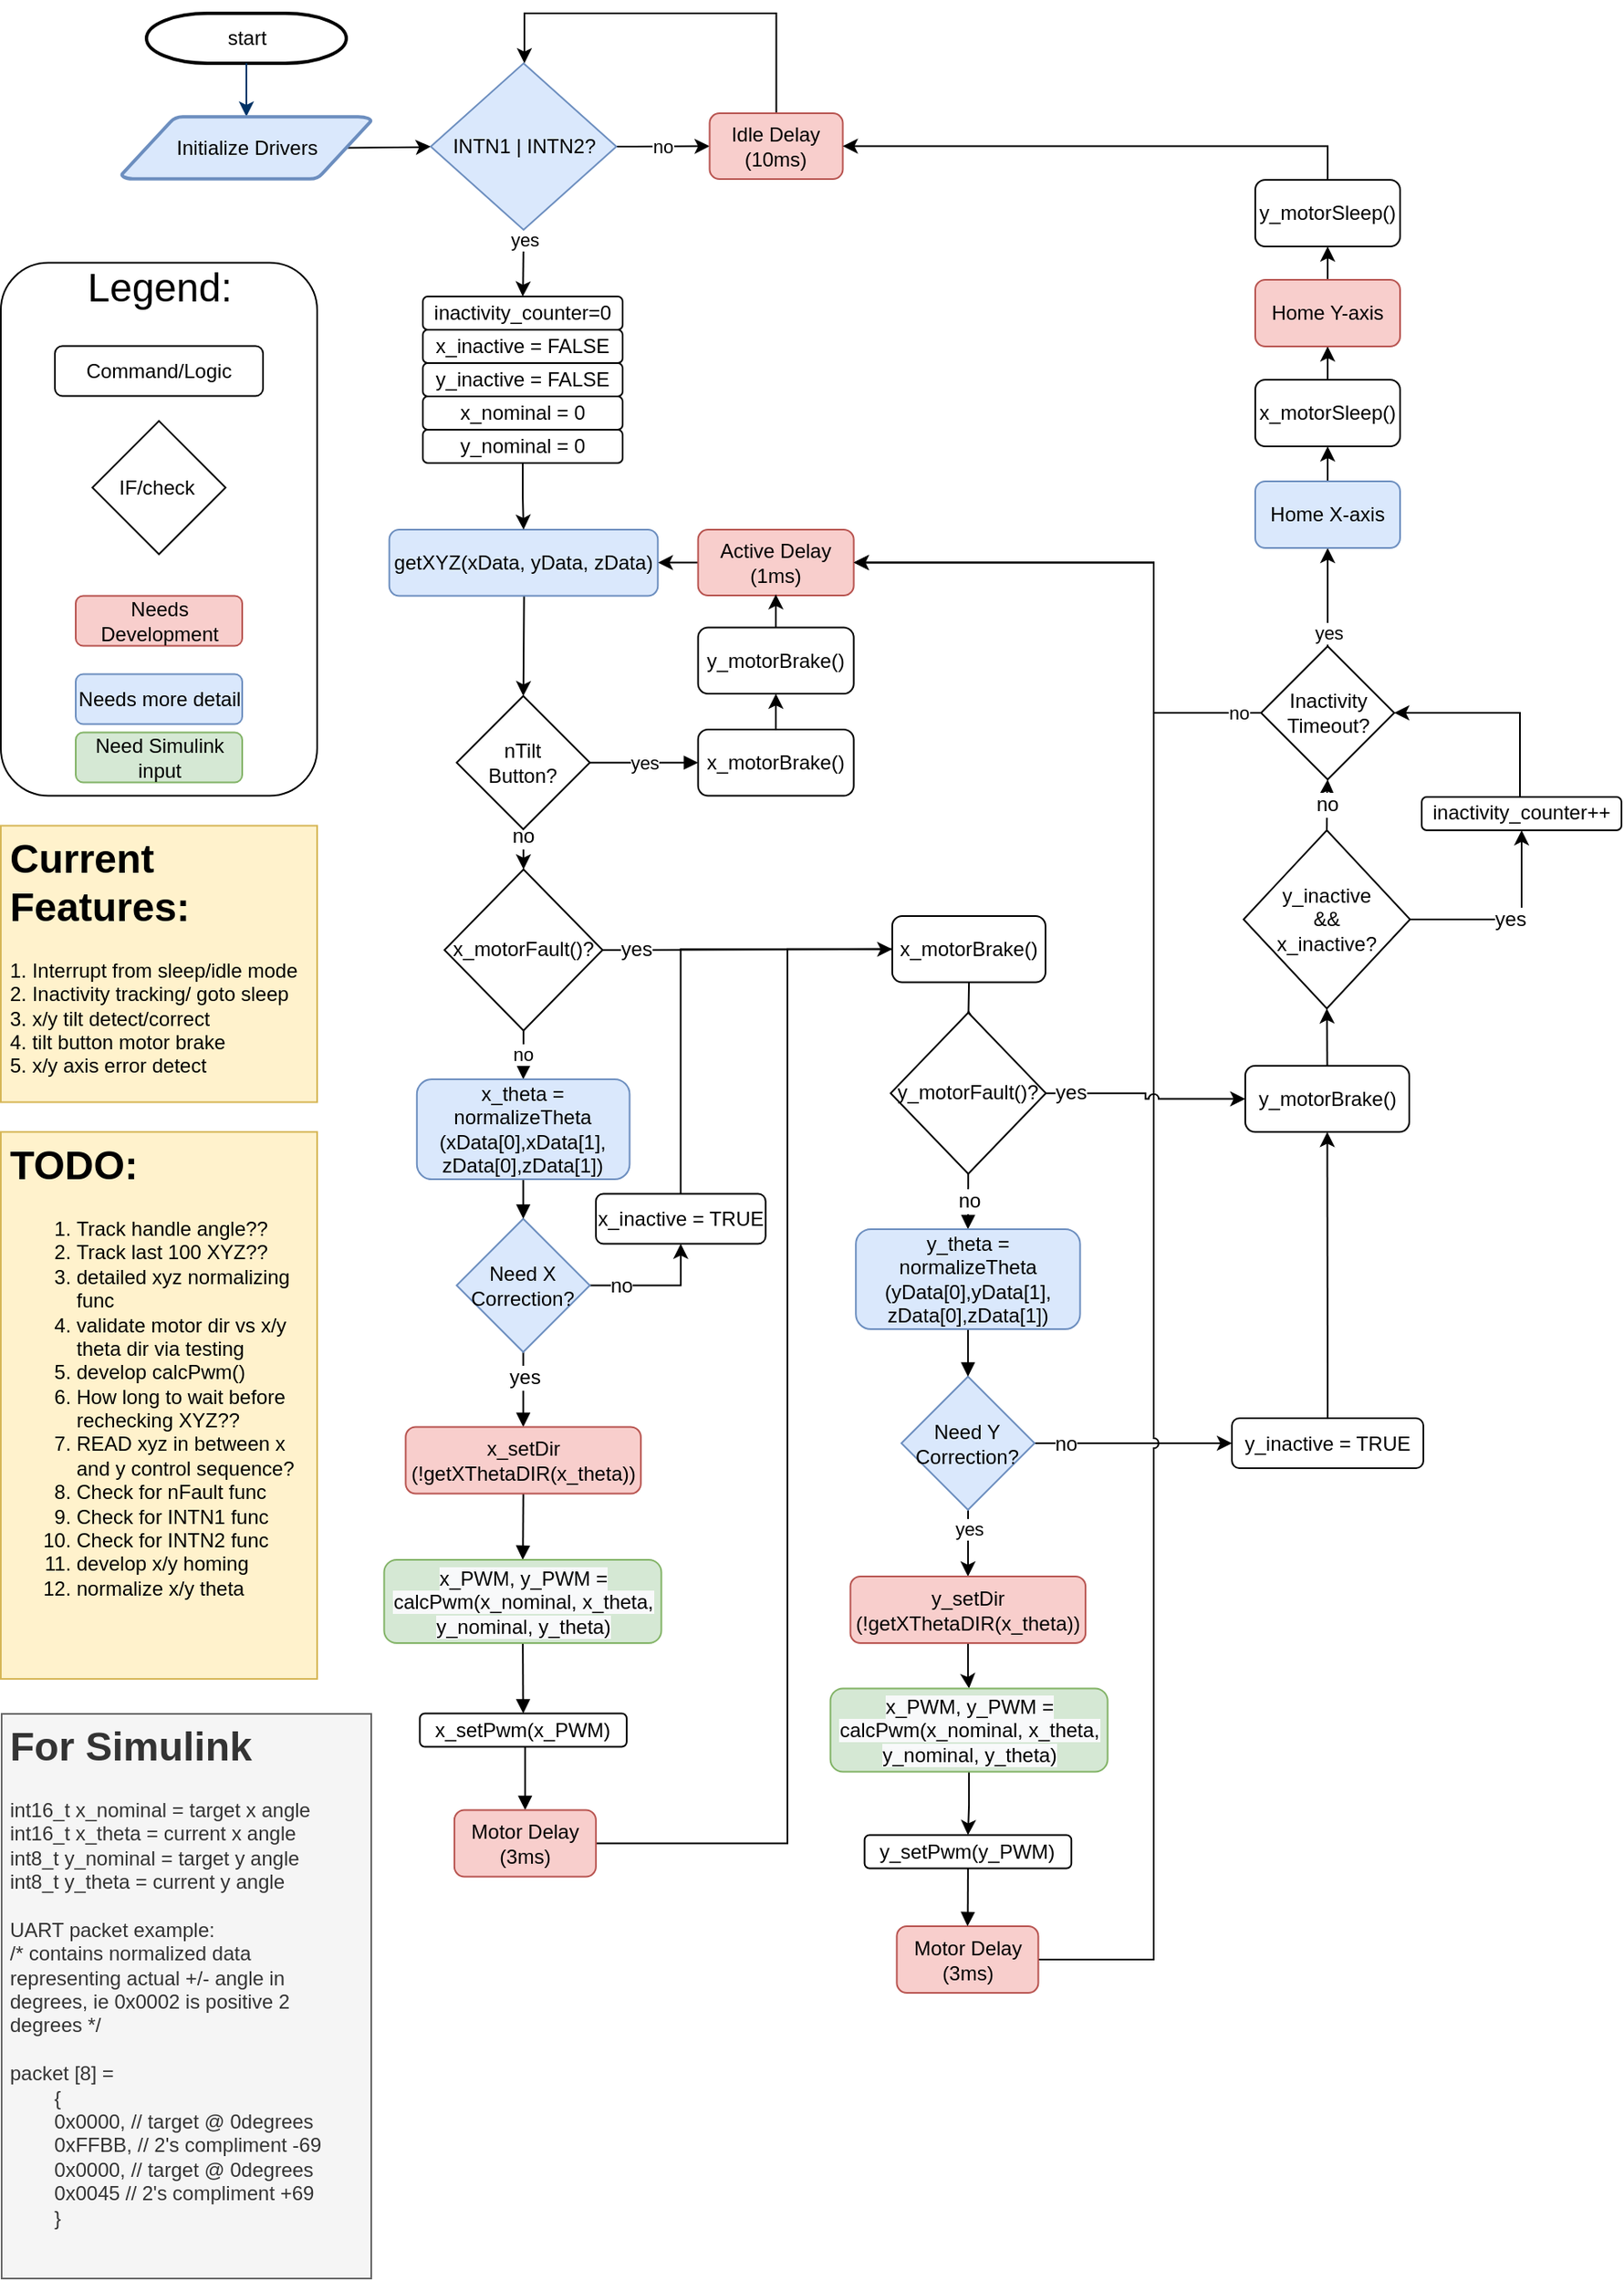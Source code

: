 <mxfile version="20.2.3" type="device"><diagram id="6a731a19-8d31-9384-78a2-239565b7b9f0" name="Page-1"><mxGraphModel dx="992" dy="683" grid="1" gridSize="10" guides="1" tooltips="1" connect="1" arrows="1" fold="1" page="1" pageScale="1" pageWidth="1169" pageHeight="827" background="none" math="0" shadow="0"><root><mxCell id="0"/><mxCell id="1" parent="0"/><mxCell id="6xx32e4W89tOnhxUxuoX-129" value="" style="rounded=1;whiteSpace=wrap;html=1;strokeColor=default;" parent="1" vertex="1"><mxGeometry x="7.5" y="189.75" width="190" height="320" as="geometry"/></mxCell><mxCell id="2" value="start" style="shape=mxgraph.flowchart.terminator;strokeWidth=2;gradientColor=none;gradientDirection=north;fontStyle=0;html=1;" parent="1" vertex="1"><mxGeometry x="95" y="40" width="120" height="30" as="geometry"/></mxCell><mxCell id="6xx32e4W89tOnhxUxuoX-76" style="edgeStyle=orthogonalEdgeStyle;rounded=0;orthogonalLoop=0;jettySize=auto;html=1;entryX=0.5;entryY=0;entryDx=0;entryDy=0;exitX=0.48;exitY=0.981;exitDx=0;exitDy=0;exitPerimeter=0;noJump=0;jumpStyle=arc;" parent="1" source="6xx32e4W89tOnhxUxuoX-126" target="QE-McNRsje7gDKo0mKo5-7" edge="1"><mxGeometry relative="1" as="geometry"><mxPoint x="319.767" y="389.75" as="sourcePoint"/><Array as="points"><mxPoint x="321.82" y="388.75"/><mxPoint x="321.82" y="419.75"/></Array></mxGeometry></mxCell><mxCell id="7" style="fontStyle=1;strokeColor=#003366;strokeWidth=1;html=1;entryX=0.5;entryY=0;entryDx=0;entryDy=0;entryPerimeter=0;noJump=0;orthogonalLoop=0;jumpStyle=arc;" parent="1" source="2" target="6xx32e4W89tOnhxUxuoX-58" edge="1"><mxGeometry relative="1" as="geometry"/></mxCell><mxCell id="6xx32e4W89tOnhxUxuoX-59" style="edgeStyle=orthogonalEdgeStyle;rounded=0;orthogonalLoop=0;jettySize=auto;html=1;entryX=0;entryY=0.5;entryDx=0;entryDy=0;exitX=0.905;exitY=0.5;exitDx=0;exitDy=0;exitPerimeter=0;noJump=0;jumpStyle=arc;" parent="1" source="6xx32e4W89tOnhxUxuoX-58" target="6xx32e4W89tOnhxUxuoX-61" edge="1"><mxGeometry relative="1" as="geometry"><mxPoint x="260" y="130" as="targetPoint"/></mxGeometry></mxCell><mxCell id="6xx32e4W89tOnhxUxuoX-58" value="Initialize Drivers" style="shape=mxgraph.flowchart.data;strokeWidth=2;gradientDirection=north;fontStyle=0;html=1;fillColor=#dae8fc;strokeColor=#6c8ebf;" parent="1" vertex="1"><mxGeometry x="80" y="102" width="150" height="37.5" as="geometry"/></mxCell><mxCell id="6xx32e4W89tOnhxUxuoX-70" value="yes" style="edgeStyle=orthogonalEdgeStyle;rounded=0;orthogonalLoop=0;jettySize=auto;html=1;noJump=0;jumpStyle=arc;" parent="1" source="6xx32e4W89tOnhxUxuoX-61" target="6xx32e4W89tOnhxUxuoX-117" edge="1"><mxGeometry x="-0.669" relative="1" as="geometry"><mxPoint as="offset"/></mxGeometry></mxCell><mxCell id="6xx32e4W89tOnhxUxuoX-106" value="no" style="edgeStyle=orthogonalEdgeStyle;rounded=0;orthogonalLoop=0;jettySize=auto;html=1;entryX=0;entryY=0.5;entryDx=0;entryDy=0;noJump=0;jumpStyle=arc;" parent="1" source="6xx32e4W89tOnhxUxuoX-61" target="6xx32e4W89tOnhxUxuoX-105" edge="1"><mxGeometry relative="1" as="geometry"/></mxCell><mxCell id="6xx32e4W89tOnhxUxuoX-61" value="&lt;font style=&quot;font-size: 12px;&quot;&gt;INTN1 | INTN2?&lt;/font&gt;" style="rhombus;whiteSpace=wrap;html=1;fillColor=#dae8fc;strokeColor=#6c8ebf;" parent="1" vertex="1"><mxGeometry x="265.75" y="70" width="111.5" height="100" as="geometry"/></mxCell><mxCell id="6xx32e4W89tOnhxUxuoX-72" style="edgeStyle=orthogonalEdgeStyle;rounded=0;orthogonalLoop=0;jettySize=auto;html=1;entryX=1;entryY=0.5;entryDx=0;entryDy=0;exitX=0;exitY=0.5;exitDx=0;exitDy=0;noJump=0;jumpStyle=arc;" parent="1" source="6xx32e4W89tOnhxUxuoX-81" target="6xx32e4W89tOnhxUxuoX-126" edge="1"><mxGeometry relative="1" as="geometry"><mxPoint x="442.97" y="370.25" as="sourcePoint"/><mxPoint x="387.05" y="370.25" as="targetPoint"/></mxGeometry></mxCell><mxCell id="6xx32e4W89tOnhxUxuoX-81" value="&lt;span style=&quot;&quot;&gt;Active Delay (1ms)&lt;/span&gt;" style="rounded=1;whiteSpace=wrap;html=1;fillColor=#f8cecc;strokeColor=#b85450;" parent="1" vertex="1"><mxGeometry x="426.32" y="350" width="93.5" height="39.5" as="geometry"/></mxCell><mxCell id="QE-McNRsje7gDKo0mKo5-95" style="edgeStyle=orthogonalEdgeStyle;rounded=0;jumpStyle=arc;orthogonalLoop=1;jettySize=auto;html=1;entryX=0.501;entryY=-0.017;entryDx=0;entryDy=0;entryPerimeter=0;fontSize=12;endArrow=classic;endFill=1;" parent="1" source="6xx32e4W89tOnhxUxuoX-82" target="QE-McNRsje7gDKo0mKo5-20" edge="1"><mxGeometry relative="1" as="geometry"/></mxCell><mxCell id="6xx32e4W89tOnhxUxuoX-82" value="x_motorBrake()" style="rounded=1;whiteSpace=wrap;html=1;" parent="1" vertex="1"><mxGeometry x="542.95" y="582" width="92.05" height="39.75" as="geometry"/></mxCell><mxCell id="6xx32e4W89tOnhxUxuoX-110" value="yes" style="edgeStyle=orthogonalEdgeStyle;rounded=0;orthogonalLoop=0;jettySize=auto;html=1;entryX=0.5;entryY=0;entryDx=0;entryDy=0;noJump=0;jumpStyle=arc;" parent="1" source="6xx32e4W89tOnhxUxuoX-84" target="QE-McNRsje7gDKo0mKo5-53" edge="1"><mxGeometry x="-0.424" relative="1" as="geometry"><mxPoint as="offset"/></mxGeometry></mxCell><mxCell id="QE-McNRsje7gDKo0mKo5-81" value="no" style="edgeStyle=orthogonalEdgeStyle;rounded=0;jumpStyle=arc;orthogonalLoop=1;jettySize=auto;html=1;entryX=0;entryY=0.5;entryDx=0;entryDy=0;fontSize=12;endArrow=classic;endFill=1;" parent="1" source="6xx32e4W89tOnhxUxuoX-84" target="QE-McNRsje7gDKo0mKo5-70" edge="1"><mxGeometry x="-0.685" relative="1" as="geometry"><mxPoint as="offset"/></mxGeometry></mxCell><mxCell id="6xx32e4W89tOnhxUxuoX-84" value="Need Y Correction?" style="rhombus;whiteSpace=wrap;html=1;fillColor=#dae8fc;strokeColor=#6c8ebf;" parent="1" vertex="1"><mxGeometry x="548.45" y="858.5" width="80" height="80" as="geometry"/></mxCell><mxCell id="QE-McNRsje7gDKo0mKo5-32" style="edgeStyle=orthogonalEdgeStyle;rounded=0;jumpStyle=arc;orthogonalLoop=1;jettySize=auto;html=1;entryX=0.5;entryY=0;entryDx=0;entryDy=0;fontSize=12;endArrow=block;endFill=1;" parent="1" source="6xx32e4W89tOnhxUxuoX-88" target="QE-McNRsje7gDKo0mKo5-30" edge="1"><mxGeometry relative="1" as="geometry"><Array as="points"><mxPoint x="322.82" y="1108.75"/></Array></mxGeometry></mxCell><mxCell id="6xx32e4W89tOnhxUxuoX-88" value="x_setPwm(x_PWM)" style="rounded=1;whiteSpace=wrap;html=1;" parent="1" vertex="1"><mxGeometry x="259.19" y="1060.75" width="124.25" height="20" as="geometry"/></mxCell><mxCell id="QE-McNRsje7gDKo0mKo5-87" style="edgeStyle=orthogonalEdgeStyle;rounded=0;jumpStyle=arc;orthogonalLoop=1;jettySize=auto;html=1;entryX=0.5;entryY=1;entryDx=0;entryDy=0;fontSize=12;endArrow=classic;endFill=1;" parent="1" source="6xx32e4W89tOnhxUxuoX-93" target="QE-McNRsje7gDKo0mKo5-83" edge="1"><mxGeometry relative="1" as="geometry"/></mxCell><mxCell id="6xx32e4W89tOnhxUxuoX-93" value="y_motorBrake()" style="rounded=1;whiteSpace=wrap;html=1;" parent="1" vertex="1"><mxGeometry x="755" y="671.88" width="98.5" height="39.75" as="geometry"/></mxCell><mxCell id="QE-McNRsje7gDKo0mKo5-25" style="edgeStyle=orthogonalEdgeStyle;rounded=0;orthogonalLoop=1;jettySize=auto;html=1;entryX=1;entryY=0.5;entryDx=0;entryDy=0;jumpStyle=arc;exitX=1;exitY=0.5;exitDx=0;exitDy=0;" parent="1" source="QE-McNRsje7gDKo0mKo5-63" target="6xx32e4W89tOnhxUxuoX-81" edge="1"><mxGeometry relative="1" as="geometry"><mxPoint x="707.32" y="1213.75" as="sourcePoint"/><Array as="points"><mxPoint x="700" y="1209"/><mxPoint x="700" y="370"/></Array></mxGeometry></mxCell><mxCell id="6xx32e4W89tOnhxUxuoX-101" value="&lt;h1&gt;TODO:&lt;/h1&gt;&lt;p&gt;&lt;/p&gt;&lt;ol&gt;&lt;li&gt;Track handle angle??&lt;/li&gt;&lt;li&gt;Track last 100 XYZ??&lt;/li&gt;&lt;li&gt;detailed xyz normalizing func&lt;/li&gt;&lt;li&gt;validate motor dir vs x/y theta dir via testing&lt;/li&gt;&lt;li&gt;develop calcPwm()&lt;/li&gt;&lt;li&gt;How long to wait before rechecking XYZ??&lt;/li&gt;&lt;li&gt;READ xyz in between x and y control sequence?&lt;/li&gt;&lt;li&gt;Check for nFault func&lt;/li&gt;&lt;li&gt;Check for INTN1 func&lt;/li&gt;&lt;li&gt;Check for INTN2 func&lt;/li&gt;&lt;li&gt;develop x/y homing&lt;/li&gt;&lt;li&gt;normalize x/y theta&lt;/li&gt;&lt;/ol&gt;&lt;p&gt;&lt;/p&gt;" style="text;html=1;strokeColor=#d6b656;fillColor=#fff2cc;spacing=5;spacingTop=-20;whiteSpace=wrap;overflow=hidden;rounded=0;" parent="1" vertex="1"><mxGeometry x="7.5" y="711.63" width="190" height="328.37" as="geometry"/></mxCell><mxCell id="6xx32e4W89tOnhxUxuoX-104" value="yes" style="edgeStyle=orthogonalEdgeStyle;rounded=0;orthogonalLoop=0;jettySize=auto;html=1;exitX=0.5;exitY=0;exitDx=0;exitDy=0;entryX=0.5;entryY=1;entryDx=0;entryDy=0;noJump=0;jumpStyle=arc;" parent="1" source="6xx32e4W89tOnhxUxuoX-102" target="6xx32e4W89tOnhxUxuoX-144" edge="1"><mxGeometry x="-0.729" relative="1" as="geometry"><mxPoint x="716" y="280" as="targetPoint"/><Array as="points"/><mxPoint as="offset"/></mxGeometry></mxCell><mxCell id="6xx32e4W89tOnhxUxuoX-112" value="no" style="edgeStyle=orthogonalEdgeStyle;rounded=0;orthogonalLoop=0;jettySize=auto;html=1;entryX=1;entryY=0.5;entryDx=0;entryDy=0;exitX=0;exitY=0.5;exitDx=0;exitDy=0;noJump=0;jumpStyle=arc;" parent="1" source="6xx32e4W89tOnhxUxuoX-102" target="6xx32e4W89tOnhxUxuoX-81" edge="1"><mxGeometry x="-0.92" relative="1" as="geometry"><mxPoint as="offset"/><Array as="points"><mxPoint x="700" y="460"/><mxPoint x="700" y="370"/></Array></mxGeometry></mxCell><mxCell id="6xx32e4W89tOnhxUxuoX-102" value="Inactivity Timeout?" style="rhombus;whiteSpace=wrap;html=1;" parent="1" vertex="1"><mxGeometry x="764.5" y="420" width="80" height="80" as="geometry"/></mxCell><mxCell id="6xx32e4W89tOnhxUxuoX-107" style="edgeStyle=orthogonalEdgeStyle;rounded=0;orthogonalLoop=0;jettySize=auto;html=1;entryX=0.5;entryY=0;entryDx=0;entryDy=0;noJump=0;jumpStyle=arc;" parent="1" source="6xx32e4W89tOnhxUxuoX-105" target="6xx32e4W89tOnhxUxuoX-61" edge="1"><mxGeometry relative="1" as="geometry"><Array as="points"><mxPoint x="473" y="40"/><mxPoint x="322" y="40"/><mxPoint x="322" y="70"/></Array></mxGeometry></mxCell><mxCell id="6xx32e4W89tOnhxUxuoX-105" value="&lt;span style=&quot;&quot;&gt;Idle Delay (10ms)&lt;/span&gt;" style="rounded=1;whiteSpace=wrap;html=1;fillColor=#f8cecc;strokeColor=#b85450;" parent="1" vertex="1"><mxGeometry x="433.25" y="100" width="80" height="39.5" as="geometry"/></mxCell><mxCell id="QE-McNRsje7gDKo0mKo5-91" style="edgeStyle=orthogonalEdgeStyle;rounded=0;jumpStyle=arc;orthogonalLoop=1;jettySize=auto;html=1;entryX=1;entryY=0.5;entryDx=0;entryDy=0;fontSize=12;endArrow=classic;endFill=1;" parent="1" source="6xx32e4W89tOnhxUxuoX-115" target="6xx32e4W89tOnhxUxuoX-102" edge="1"><mxGeometry relative="1" as="geometry"><Array as="points"><mxPoint x="920" y="460"/></Array></mxGeometry></mxCell><mxCell id="6xx32e4W89tOnhxUxuoX-115" value="inactivity_counter++" style="rounded=1;whiteSpace=wrap;html=1;" parent="1" vertex="1"><mxGeometry x="861" y="510.49" width="120" height="20" as="geometry"/></mxCell><mxCell id="6xx32e4W89tOnhxUxuoX-117" value="inactivity_counter=0" style="rounded=1;whiteSpace=wrap;html=1;" parent="1" vertex="1"><mxGeometry x="261" y="210" width="120" height="20" as="geometry"/></mxCell><mxCell id="6xx32e4W89tOnhxUxuoX-120" value="Command/Logic" style="rounded=1;whiteSpace=wrap;html=1;strokeColor=default;" parent="1" vertex="1"><mxGeometry x="40" y="239.75" width="125" height="30" as="geometry"/></mxCell><mxCell id="6xx32e4W89tOnhxUxuoX-121" value="IF/check&amp;nbsp;" style="rhombus;whiteSpace=wrap;html=1;strokeColor=default;" parent="1" vertex="1"><mxGeometry x="62.5" y="284.75" width="80" height="80" as="geometry"/></mxCell><mxCell id="6xx32e4W89tOnhxUxuoX-124" value="&lt;font style=&quot;font-size: 24px;&quot;&gt;Legend:&lt;/font&gt;" style="text;html=1;strokeColor=none;fillColor=none;align=center;verticalAlign=middle;whiteSpace=wrap;rounded=0;" parent="1" vertex="1"><mxGeometry x="72.5" y="189.75" width="60" height="30" as="geometry"/></mxCell><mxCell id="6xx32e4W89tOnhxUxuoX-126" value="getXYZ(xData, yData, zData)" style="rounded=1;whiteSpace=wrap;html=1;fillColor=#dae8fc;strokeColor=#6c8ebf;" parent="1" vertex="1"><mxGeometry x="240.84" y="350" width="161.32" height="39.75" as="geometry"/></mxCell><mxCell id="6xx32e4W89tOnhxUxuoX-134" style="edgeStyle=orthogonalEdgeStyle;rounded=0;orthogonalLoop=0;jettySize=auto;html=1;entryX=0.5;entryY=1;entryDx=0;entryDy=0;fontSize=24;noJump=0;jumpStyle=arc;" parent="1" source="6xx32e4W89tOnhxUxuoX-130" target="6xx32e4W89tOnhxUxuoX-145" edge="1"><mxGeometry relative="1" as="geometry"/></mxCell><mxCell id="6xx32e4W89tOnhxUxuoX-130" value="x_motorSleep()" style="rounded=1;whiteSpace=wrap;html=1;" parent="1" vertex="1"><mxGeometry x="761" y="260" width="87" height="40" as="geometry"/></mxCell><mxCell id="QE-McNRsje7gDKo0mKo5-93" style="edgeStyle=orthogonalEdgeStyle;rounded=0;jumpStyle=arc;orthogonalLoop=1;jettySize=auto;html=1;entryX=1;entryY=0.5;entryDx=0;entryDy=0;fontSize=12;endArrow=classic;endFill=1;" parent="1" source="6xx32e4W89tOnhxUxuoX-133" target="6xx32e4W89tOnhxUxuoX-105" edge="1"><mxGeometry relative="1" as="geometry"><Array as="points"><mxPoint x="804" y="120"/></Array></mxGeometry></mxCell><mxCell id="6xx32e4W89tOnhxUxuoX-133" value="y_motorSleep()" style="rounded=1;whiteSpace=wrap;html=1;" parent="1" vertex="1"><mxGeometry x="761" y="140" width="87" height="40" as="geometry"/></mxCell><mxCell id="6xx32e4W89tOnhxUxuoX-165" style="edgeStyle=none;rounded=0;orthogonalLoop=0;jettySize=auto;html=1;entryX=0.5;entryY=1;entryDx=0;entryDy=0;fontSize=12;noJump=0;jumpStyle=arc;" parent="1" source="6xx32e4W89tOnhxUxuoX-144" target="6xx32e4W89tOnhxUxuoX-130" edge="1"><mxGeometry relative="1" as="geometry"/></mxCell><mxCell id="6xx32e4W89tOnhxUxuoX-144" value="Home X-axis" style="rounded=1;whiteSpace=wrap;html=1;fillColor=#dae8fc;strokeColor=#6c8ebf;" parent="1" vertex="1"><mxGeometry x="761" y="321" width="87" height="40" as="geometry"/></mxCell><mxCell id="6xx32e4W89tOnhxUxuoX-166" style="edgeStyle=none;rounded=0;orthogonalLoop=0;jettySize=auto;html=1;entryX=0.5;entryY=1;entryDx=0;entryDy=0;fontSize=12;noJump=0;jumpStyle=arc;" parent="1" source="6xx32e4W89tOnhxUxuoX-145" target="6xx32e4W89tOnhxUxuoX-133" edge="1"><mxGeometry relative="1" as="geometry"/></mxCell><mxCell id="6xx32e4W89tOnhxUxuoX-145" value="Home Y-axis" style="rounded=1;whiteSpace=wrap;html=1;fillColor=#f8cecc;strokeColor=#b85450;" parent="1" vertex="1"><mxGeometry x="761" y="200" width="87" height="40" as="geometry"/></mxCell><mxCell id="6xx32e4W89tOnhxUxuoX-158" value="no" style="edgeStyle=orthogonalEdgeStyle;rounded=0;orthogonalLoop=0;jettySize=auto;html=1;exitX=0.5;exitY=1;exitDx=0;exitDy=0;fontSize=12;noJump=0;jumpStyle=arc;entryX=0.5;entryY=0;entryDx=0;entryDy=0;" parent="1" source="QE-McNRsje7gDKo0mKo5-7" target="QE-McNRsje7gDKo0mKo5-15" edge="1"><mxGeometry x="-0.634" relative="1" as="geometry"><mxPoint x="308.32" y="847.75" as="sourcePoint"/><mxPoint x="319.18" y="558.83" as="targetPoint"/><Array as="points"/><mxPoint as="offset"/></mxGeometry></mxCell><mxCell id="6xx32e4W89tOnhxUxuoX-162" style="rounded=0;orthogonalLoop=0;jettySize=auto;html=1;fontSize=12;strokeColor=none;noJump=0;jumpStyle=arc;" parent="1" edge="1"><mxGeometry relative="1" as="geometry"><mxPoint x="403.32" y="1197.75" as="targetPoint"/><mxPoint x="403.32" y="1145.75" as="sourcePoint"/></mxGeometry></mxCell><mxCell id="QE-McNRsje7gDKo0mKo5-26" value="yes" style="edgeStyle=orthogonalEdgeStyle;rounded=0;jumpStyle=arc;orthogonalLoop=1;jettySize=auto;html=1;entryX=0;entryY=0.5;entryDx=0;entryDy=0;endArrow=block;endFill=1;" parent="1" source="QE-McNRsje7gDKo0mKo5-7" target="QE-McNRsje7gDKo0mKo5-9" edge="1"><mxGeometry relative="1" as="geometry"/></mxCell><mxCell id="QE-McNRsje7gDKo0mKo5-7" value="nTilt&lt;br&gt;Button?" style="rhombus;whiteSpace=wrap;html=1;" parent="1" vertex="1"><mxGeometry x="281.32" y="449.88" width="80" height="80" as="geometry"/></mxCell><mxCell id="QE-McNRsje7gDKo0mKo5-13" style="edgeStyle=orthogonalEdgeStyle;rounded=0;orthogonalLoop=1;jettySize=auto;html=1;entryX=0.5;entryY=1;entryDx=0;entryDy=0;" parent="1" source="QE-McNRsje7gDKo0mKo5-8" target="6xx32e4W89tOnhxUxuoX-81" edge="1"><mxGeometry relative="1" as="geometry"/></mxCell><mxCell id="QE-McNRsje7gDKo0mKo5-8" value="y_motorBrake()" style="rounded=1;whiteSpace=wrap;html=1;" parent="1" vertex="1"><mxGeometry x="426.32" y="408.75" width="93.5" height="39.75" as="geometry"/></mxCell><mxCell id="QE-McNRsje7gDKo0mKo5-12" style="edgeStyle=orthogonalEdgeStyle;rounded=0;orthogonalLoop=1;jettySize=auto;html=1;entryX=0.5;entryY=1;entryDx=0;entryDy=0;" parent="1" source="QE-McNRsje7gDKo0mKo5-9" target="QE-McNRsje7gDKo0mKo5-8" edge="1"><mxGeometry relative="1" as="geometry"><Array as="points"><mxPoint x="472.82" y="458.75"/><mxPoint x="472.82" y="458.75"/></Array></mxGeometry></mxCell><mxCell id="QE-McNRsje7gDKo0mKo5-9" value="x_motorBrake()" style="rounded=1;whiteSpace=wrap;html=1;" parent="1" vertex="1"><mxGeometry x="426.32" y="470" width="93.5" height="39.75" as="geometry"/></mxCell><mxCell id="QE-McNRsje7gDKo0mKo5-47" value="yes" style="edgeStyle=orthogonalEdgeStyle;rounded=0;jumpStyle=arc;orthogonalLoop=1;jettySize=auto;html=1;entryX=0.5;entryY=0;entryDx=0;entryDy=0;fontSize=12;endArrow=block;endFill=1;" parent="1" source="QE-McNRsje7gDKo0mKo5-14" target="QE-McNRsje7gDKo0mKo5-42" edge="1"><mxGeometry x="-0.342" y="1" relative="1" as="geometry"><mxPoint x="321.32" y="928.75" as="targetPoint"/><mxPoint as="offset"/></mxGeometry></mxCell><mxCell id="QE-McNRsje7gDKo0mKo5-71" value="no" style="edgeStyle=orthogonalEdgeStyle;rounded=0;jumpStyle=arc;orthogonalLoop=1;jettySize=auto;html=1;entryX=0.5;entryY=1;entryDx=0;entryDy=0;fontSize=12;endArrow=classic;endFill=1;" parent="1" source="QE-McNRsje7gDKo0mKo5-14" target="QE-McNRsje7gDKo0mKo5-69" edge="1"><mxGeometry x="-0.522" relative="1" as="geometry"><mxPoint as="offset"/></mxGeometry></mxCell><mxCell id="QE-McNRsje7gDKo0mKo5-14" value="Need X Correction?" style="rhombus;whiteSpace=wrap;html=1;fillColor=#dae8fc;strokeColor=#6c8ebf;" parent="1" vertex="1"><mxGeometry x="281.31" y="763.75" width="80" height="80" as="geometry"/></mxCell><mxCell id="QE-McNRsje7gDKo0mKo5-27" value="no" style="edgeStyle=orthogonalEdgeStyle;rounded=0;jumpStyle=arc;orthogonalLoop=1;jettySize=auto;html=1;entryX=0.5;entryY=0;entryDx=0;entryDy=0;endArrow=block;endFill=1;" parent="1" source="QE-McNRsje7gDKo0mKo5-15" target="QE-McNRsje7gDKo0mKo5-49" edge="1"><mxGeometry relative="1" as="geometry"><mxPoint x="320.962" y="720.71" as="targetPoint"/></mxGeometry></mxCell><mxCell id="QE-McNRsje7gDKo0mKo5-72" value="yes" style="edgeStyle=orthogonalEdgeStyle;rounded=0;jumpStyle=arc;orthogonalLoop=1;jettySize=auto;html=1;entryX=0;entryY=0.5;entryDx=0;entryDy=0;fontSize=12;endArrow=classic;endFill=1;" parent="1" source="QE-McNRsje7gDKo0mKo5-15" target="6xx32e4W89tOnhxUxuoX-82" edge="1"><mxGeometry x="-0.765" relative="1" as="geometry"><mxPoint as="offset"/></mxGeometry></mxCell><mxCell id="QE-McNRsje7gDKo0mKo5-15" value="x_motorFault()?" style="rhombus;whiteSpace=wrap;html=1;" parent="1" vertex="1"><mxGeometry x="274" y="554" width="94.94" height="96.75" as="geometry"/></mxCell><mxCell id="QE-McNRsje7gDKo0mKo5-62" value="no" style="edgeStyle=orthogonalEdgeStyle;rounded=0;jumpStyle=arc;orthogonalLoop=1;jettySize=auto;html=1;entryX=0.5;entryY=0;entryDx=0;entryDy=0;fontSize=12;endArrow=block;endFill=1;" parent="1" source="QE-McNRsje7gDKo0mKo5-20" target="QE-McNRsje7gDKo0mKo5-52" edge="1"><mxGeometry relative="1" as="geometry"/></mxCell><mxCell id="QE-McNRsje7gDKo0mKo5-80" value="yes" style="edgeStyle=orthogonalEdgeStyle;rounded=0;jumpStyle=arc;orthogonalLoop=1;jettySize=auto;html=1;entryX=0;entryY=0.5;entryDx=0;entryDy=0;fontSize=12;endArrow=classic;endFill=1;" parent="1" source="QE-McNRsje7gDKo0mKo5-20" target="6xx32e4W89tOnhxUxuoX-93" edge="1"><mxGeometry x="-0.758" relative="1" as="geometry"><mxPoint as="offset"/></mxGeometry></mxCell><mxCell id="QE-McNRsje7gDKo0mKo5-20" value="y_motorFault()?" style="rhombus;whiteSpace=wrap;html=1;" parent="1" vertex="1"><mxGeometry x="542" y="640" width="93.23" height="96.75" as="geometry"/></mxCell><mxCell id="QE-McNRsje7gDKo0mKo5-28" value="Needs Development" style="rounded=1;whiteSpace=wrap;html=1;fillColor=#f8cecc;strokeColor=#b85450;" parent="1" vertex="1"><mxGeometry x="52.5" y="389.75" width="100" height="30" as="geometry"/></mxCell><mxCell id="QE-McNRsje7gDKo0mKo5-29" value="Needs more detail" style="rounded=1;whiteSpace=wrap;html=1;fillColor=#dae8fc;strokeColor=#6c8ebf;" parent="1" vertex="1"><mxGeometry x="52.5" y="436.75" width="100" height="30" as="geometry"/></mxCell><mxCell id="QE-McNRsje7gDKo0mKo5-77" style="edgeStyle=orthogonalEdgeStyle;rounded=0;jumpStyle=arc;orthogonalLoop=1;jettySize=auto;html=1;fontSize=12;endArrow=none;endFill=0;entryX=0;entryY=0.5;entryDx=0;entryDy=0;" parent="1" source="QE-McNRsje7gDKo0mKo5-30" target="6xx32e4W89tOnhxUxuoX-82" edge="1"><mxGeometry relative="1" as="geometry"><mxPoint x="530" y="600.0" as="targetPoint"/><Array as="points"><mxPoint x="480" y="1139"/><mxPoint x="480" y="602"/></Array></mxGeometry></mxCell><mxCell id="QE-McNRsje7gDKo0mKo5-30" value="Motor Delay (3ms)" style="rounded=1;whiteSpace=wrap;html=1;fontSize=12;fillColor=#f8cecc;strokeColor=#b85450;" parent="1" vertex="1"><mxGeometry x="279.94" y="1118.75" width="85" height="40" as="geometry"/></mxCell><mxCell id="QE-McNRsje7gDKo0mKo5-57" style="edgeStyle=orthogonalEdgeStyle;rounded=0;jumpStyle=arc;orthogonalLoop=1;jettySize=auto;html=1;fontSize=12;endArrow=block;endFill=1;entryX=0.5;entryY=0;entryDx=0;entryDy=0;" parent="1" source="QE-McNRsje7gDKo0mKo5-42" target="QE-McNRsje7gDKo0mKo5-55" edge="1"><mxGeometry relative="1" as="geometry"><mxPoint x="321.305" y="948.75" as="targetPoint"/></mxGeometry></mxCell><mxCell id="QE-McNRsje7gDKo0mKo5-42" value="x_setDir&lt;br&gt;(!getXThetaDIR(x_theta))" style="rounded=1;whiteSpace=wrap;html=1;fillColor=#f8cecc;strokeColor=#b85450;" parent="1" vertex="1"><mxGeometry x="250.68" y="888.75" width="141.25" height="40" as="geometry"/></mxCell><mxCell id="QE-McNRsje7gDKo0mKo5-51" style="edgeStyle=orthogonalEdgeStyle;rounded=0;jumpStyle=arc;orthogonalLoop=1;jettySize=auto;html=1;entryX=0.5;entryY=0;entryDx=0;entryDy=0;fontSize=12;endArrow=block;endFill=1;" parent="1" source="QE-McNRsje7gDKo0mKo5-49" target="QE-McNRsje7gDKo0mKo5-14" edge="1"><mxGeometry relative="1" as="geometry"/></mxCell><mxCell id="QE-McNRsje7gDKo0mKo5-49" value="x_theta = normalizeTheta&lt;br&gt;(xData[0],xData[1],&lt;br&gt;zData[0],zData[1])" style="rounded=1;whiteSpace=wrap;html=1;fontSize=12;fillColor=#dae8fc;strokeColor=#6c8ebf;" parent="1" vertex="1"><mxGeometry x="257.4" y="680" width="127.81" height="60" as="geometry"/></mxCell><mxCell id="QE-McNRsje7gDKo0mKo5-54" style="edgeStyle=orthogonalEdgeStyle;rounded=0;jumpStyle=arc;orthogonalLoop=1;jettySize=auto;html=1;entryX=0.5;entryY=0;entryDx=0;entryDy=0;fontSize=12;endArrow=block;endFill=1;" parent="1" source="QE-McNRsje7gDKo0mKo5-52" target="6xx32e4W89tOnhxUxuoX-84" edge="1"><mxGeometry relative="1" as="geometry"/></mxCell><mxCell id="QE-McNRsje7gDKo0mKo5-52" value="y_theta = normalizeTheta (yData[0],yData[1],&lt;br&gt;zData[0],zData[1])" style="rounded=1;whiteSpace=wrap;html=1;fontSize=12;fillColor=#dae8fc;strokeColor=#6c8ebf;" parent="1" vertex="1"><mxGeometry x="521.1" y="770" width="134.69" height="60" as="geometry"/></mxCell><mxCell id="_EGxUdtZ0qyN-du_mDIC-12" style="edgeStyle=orthogonalEdgeStyle;rounded=0;orthogonalLoop=1;jettySize=auto;html=1;entryX=0.5;entryY=0;entryDx=0;entryDy=0;" edge="1" parent="1" source="QE-McNRsje7gDKo0mKo5-53" target="_EGxUdtZ0qyN-du_mDIC-11"><mxGeometry relative="1" as="geometry"/></mxCell><mxCell id="QE-McNRsje7gDKo0mKo5-53" value="y_setDir&lt;br&gt;(!getXThetaDIR(x_theta))" style="rounded=1;whiteSpace=wrap;html=1;fillColor=#f8cecc;strokeColor=#b85450;" parent="1" vertex="1"><mxGeometry x="517.82" y="978.5" width="141.25" height="40" as="geometry"/></mxCell><mxCell id="QE-McNRsje7gDKo0mKo5-60" style="edgeStyle=orthogonalEdgeStyle;rounded=0;jumpStyle=arc;orthogonalLoop=1;jettySize=auto;html=1;entryX=0.5;entryY=0;entryDx=0;entryDy=0;fontSize=12;endArrow=block;endFill=1;" parent="1" source="QE-McNRsje7gDKo0mKo5-55" target="6xx32e4W89tOnhxUxuoX-88" edge="1"><mxGeometry relative="1" as="geometry"/></mxCell><mxCell id="QE-McNRsje7gDKo0mKo5-55" value="&lt;span style=&quot;color: rgb(0, 0, 0); font-family: Helvetica; font-size: 12px; font-style: normal; font-variant-ligatures: normal; font-variant-caps: normal; font-weight: 400; letter-spacing: normal; orphans: 2; text-align: center; text-indent: 0px; text-transform: none; widows: 2; word-spacing: 0px; -webkit-text-stroke-width: 0px; background-color: rgb(248, 249, 250); text-decoration-thickness: initial; text-decoration-style: initial; text-decoration-color: initial; float: none; display: inline !important;&quot;&gt;x_PWM, y_PWM = &lt;br&gt;calcPwm(x_nominal, x_theta, y_nominal, y_theta)&lt;/span&gt;" style="rounded=1;whiteSpace=wrap;html=1;fontSize=12;fillColor=#d5e8d4;strokeColor=#82b366;" parent="1" vertex="1"><mxGeometry x="237.75" y="968.5" width="166.5" height="50" as="geometry"/></mxCell><mxCell id="QE-McNRsje7gDKo0mKo5-63" value="Motor Delay (3ms)" style="rounded=1;whiteSpace=wrap;html=1;fontSize=12;fillColor=#f8cecc;strokeColor=#b85450;" parent="1" vertex="1"><mxGeometry x="545.7" y="1188.5" width="85" height="40" as="geometry"/></mxCell><mxCell id="QE-McNRsje7gDKo0mKo5-64" value="Need Simulink input" style="rounded=1;whiteSpace=wrap;html=1;fillColor=#d5e8d4;strokeColor=#82b366;" parent="1" vertex="1"><mxGeometry x="52.5" y="471.75" width="100" height="30" as="geometry"/></mxCell><mxCell id="QE-McNRsje7gDKo0mKo5-67" style="edgeStyle=orthogonalEdgeStyle;rounded=0;jumpStyle=arc;orthogonalLoop=1;jettySize=auto;html=1;entryX=0.5;entryY=0;entryDx=0;entryDy=0;fontSize=12;endArrow=block;endFill=1;" parent="1" source="QE-McNRsje7gDKo0mKo5-65" target="QE-McNRsje7gDKo0mKo5-63" edge="1"><mxGeometry relative="1" as="geometry"/></mxCell><mxCell id="QE-McNRsje7gDKo0mKo5-65" value="y_setPwm(y_PWM)" style="rounded=1;whiteSpace=wrap;html=1;" parent="1" vertex="1"><mxGeometry x="526.32" y="1133.75" width="124.25" height="20" as="geometry"/></mxCell><mxCell id="QE-McNRsje7gDKo0mKo5-73" style="edgeStyle=orthogonalEdgeStyle;rounded=0;jumpStyle=arc;orthogonalLoop=1;jettySize=auto;html=1;fontSize=12;endArrow=none;endFill=0;entryX=0;entryY=0.5;entryDx=0;entryDy=0;" parent="1" source="QE-McNRsje7gDKo0mKo5-69" target="6xx32e4W89tOnhxUxuoX-82" edge="1"><mxGeometry relative="1" as="geometry"><mxPoint x="456" y="600" as="targetPoint"/><Array as="points"><mxPoint x="416" y="602"/></Array></mxGeometry></mxCell><mxCell id="QE-McNRsje7gDKo0mKo5-69" value="x_inactive = TRUE" style="rounded=1;whiteSpace=wrap;html=1;fontSize=12;" parent="1" vertex="1"><mxGeometry x="364.94" y="748.75" width="101.93" height="30" as="geometry"/></mxCell><mxCell id="QE-McNRsje7gDKo0mKo5-92" style="edgeStyle=orthogonalEdgeStyle;rounded=0;jumpStyle=arc;orthogonalLoop=1;jettySize=auto;html=1;entryX=0.5;entryY=1;entryDx=0;entryDy=0;fontSize=12;endArrow=classic;endFill=1;" parent="1" source="QE-McNRsje7gDKo0mKo5-70" target="6xx32e4W89tOnhxUxuoX-93" edge="1"><mxGeometry relative="1" as="geometry"/></mxCell><mxCell id="QE-McNRsje7gDKo0mKo5-70" value="y_inactive = TRUE" style="rounded=1;whiteSpace=wrap;html=1;fontSize=12;" parent="1" vertex="1"><mxGeometry x="747.0" y="883.5" width="115" height="30" as="geometry"/></mxCell><mxCell id="QE-McNRsje7gDKo0mKo5-74" value="x_inactive = FALSE" style="rounded=1;whiteSpace=wrap;html=1;" parent="1" vertex="1"><mxGeometry x="261" y="230" width="120" height="20" as="geometry"/></mxCell><mxCell id="QE-McNRsje7gDKo0mKo5-75" value="y_inactive = FALSE" style="rounded=1;whiteSpace=wrap;html=1;" parent="1" vertex="1"><mxGeometry x="261" y="250" width="120" height="20" as="geometry"/></mxCell><mxCell id="QE-McNRsje7gDKo0mKo5-88" value="no" style="edgeStyle=orthogonalEdgeStyle;rounded=0;jumpStyle=arc;orthogonalLoop=1;jettySize=auto;html=1;entryX=0.5;entryY=1;entryDx=0;entryDy=0;fontSize=12;endArrow=classic;endFill=1;" parent="1" source="QE-McNRsje7gDKo0mKo5-83" target="6xx32e4W89tOnhxUxuoX-102" edge="1"><mxGeometry relative="1" as="geometry"/></mxCell><mxCell id="QE-McNRsje7gDKo0mKo5-89" value="yes" style="edgeStyle=orthogonalEdgeStyle;rounded=0;jumpStyle=arc;orthogonalLoop=1;jettySize=auto;html=1;entryX=0.5;entryY=1;entryDx=0;entryDy=0;fontSize=12;endArrow=classic;endFill=1;" parent="1" source="QE-McNRsje7gDKo0mKo5-83" target="6xx32e4W89tOnhxUxuoX-115" edge="1"><mxGeometry relative="1" as="geometry"/></mxCell><mxCell id="QE-McNRsje7gDKo0mKo5-83" value="y_inactive&lt;br&gt;&amp;amp;&amp;amp;&lt;br&gt;x_inactive?" style="rhombus;whiteSpace=wrap;html=1;fontSize=12;" parent="1" vertex="1"><mxGeometry x="754" y="530.49" width="100" height="107" as="geometry"/></mxCell><mxCell id="QE-McNRsje7gDKo0mKo5-97" value="&lt;h1&gt;Current Features:&lt;br&gt;&lt;/h1&gt;&lt;div&gt;1. Interrupt from sleep/idle mode&lt;/div&gt;&lt;div&gt;2. Inactivity tracking/ goto sleep&lt;/div&gt;&lt;div&gt;3. x/y tilt detect/correct&lt;/div&gt;&lt;div&gt;4. tilt button motor brake&lt;/div&gt;&lt;div&gt;5. x/y axis error detect&lt;/div&gt;&lt;div&gt;&lt;br&gt;&lt;/div&gt;" style="text;html=1;strokeColor=#d6b656;fillColor=#fff2cc;spacing=5;spacingTop=-20;whiteSpace=wrap;overflow=hidden;rounded=0;fontSize=12;" parent="1" vertex="1"><mxGeometry x="7.5" y="527.74" width="190" height="166" as="geometry"/></mxCell><mxCell id="_EGxUdtZ0qyN-du_mDIC-7" value="x_nominal = 0" style="rounded=1;whiteSpace=wrap;html=1;" vertex="1" parent="1"><mxGeometry x="261" y="270" width="120" height="20" as="geometry"/></mxCell><mxCell id="_EGxUdtZ0qyN-du_mDIC-10" style="edgeStyle=orthogonalEdgeStyle;rounded=0;orthogonalLoop=1;jettySize=auto;html=1;entryX=0.5;entryY=0;entryDx=0;entryDy=0;" edge="1" parent="1" source="_EGxUdtZ0qyN-du_mDIC-9" target="6xx32e4W89tOnhxUxuoX-126"><mxGeometry relative="1" as="geometry"/></mxCell><mxCell id="_EGxUdtZ0qyN-du_mDIC-9" value="y_nominal = 0" style="rounded=1;whiteSpace=wrap;html=1;" vertex="1" parent="1"><mxGeometry x="261" y="290" width="120" height="20" as="geometry"/></mxCell><mxCell id="_EGxUdtZ0qyN-du_mDIC-13" style="edgeStyle=orthogonalEdgeStyle;rounded=0;orthogonalLoop=1;jettySize=auto;html=1;entryX=0.5;entryY=0;entryDx=0;entryDy=0;" edge="1" parent="1" source="_EGxUdtZ0qyN-du_mDIC-11" target="QE-McNRsje7gDKo0mKo5-65"><mxGeometry relative="1" as="geometry"/></mxCell><mxCell id="_EGxUdtZ0qyN-du_mDIC-11" value="&lt;span style=&quot;color: rgb(0, 0, 0); font-family: Helvetica; font-size: 12px; font-style: normal; font-variant-ligatures: normal; font-variant-caps: normal; font-weight: 400; letter-spacing: normal; orphans: 2; text-align: center; text-indent: 0px; text-transform: none; widows: 2; word-spacing: 0px; -webkit-text-stroke-width: 0px; background-color: rgb(248, 249, 250); text-decoration-thickness: initial; text-decoration-style: initial; text-decoration-color: initial; float: none; display: inline !important;&quot;&gt;x_PWM, y_PWM = &lt;br&gt;calcPwm(x_nominal, x_theta, y_nominal, y_theta)&lt;/span&gt;" style="rounded=1;whiteSpace=wrap;html=1;fontSize=12;fillColor=#d5e8d4;strokeColor=#82b366;" vertex="1" parent="1"><mxGeometry x="505.82" y="1045.75" width="166.5" height="50" as="geometry"/></mxCell><mxCell id="_EGxUdtZ0qyN-du_mDIC-14" value="&lt;h1&gt;For Simulink&lt;/h1&gt;&lt;div&gt;int16_t x_nominal = target x angle&amp;nbsp;&lt;/div&gt;&lt;div&gt;int16_t x_theta = current x angle&lt;/div&gt;&lt;div&gt;int8_t y_nominal = target y angle&lt;/div&gt;&lt;div&gt;int8_t y_theta = current y angle&lt;/div&gt;&lt;div&gt;&lt;br&gt;&lt;/div&gt;&lt;div&gt;UART packet example:&lt;/div&gt;&lt;div&gt;/* contains normalized data representing actual +/- angle in degrees, ie 0x0002 is positive 2 degrees */&lt;/div&gt;&lt;div&gt;&lt;br&gt;&lt;/div&gt;&lt;div&gt;packet [8] =&amp;nbsp;&lt;/div&gt;&lt;div&gt;&lt;span style=&quot;white-space: pre;&quot;&gt;&#9;&lt;/span&gt;{&lt;br&gt;&lt;/div&gt;&lt;div&gt;&lt;span style=&quot;white-space: pre;&quot;&gt;&#9;&lt;/span&gt;0x0000, // target @ 0degrees&lt;/div&gt;&lt;div&gt;&lt;span style=&quot;white-space: pre;&quot;&gt;&#9;&lt;/span&gt;0xFFBB, // 2's compliment -69&lt;/div&gt;&lt;div&gt;&lt;span style=&quot;white-space: pre;&quot;&gt;&#9;&lt;/span&gt;0x0000, // target @ 0degrees&lt;/div&gt;&lt;div&gt;&lt;span style=&quot;white-space: pre;&quot;&gt;&#9;&lt;/span&gt;0x0045 // 2's compliment +69&lt;br&gt;&lt;/div&gt;&lt;div&gt;&lt;span style=&quot;white-space: pre;&quot;&gt;&#9;&lt;/span&gt;}&lt;/div&gt;" style="text;html=1;strokeColor=#666666;fillColor=#f5f5f5;spacing=5;spacingTop=-20;whiteSpace=wrap;overflow=hidden;rounded=0;fontColor=#333333;" vertex="1" parent="1"><mxGeometry x="8" y="1061" width="222" height="339" as="geometry"/></mxCell></root></mxGraphModel></diagram></mxfile>